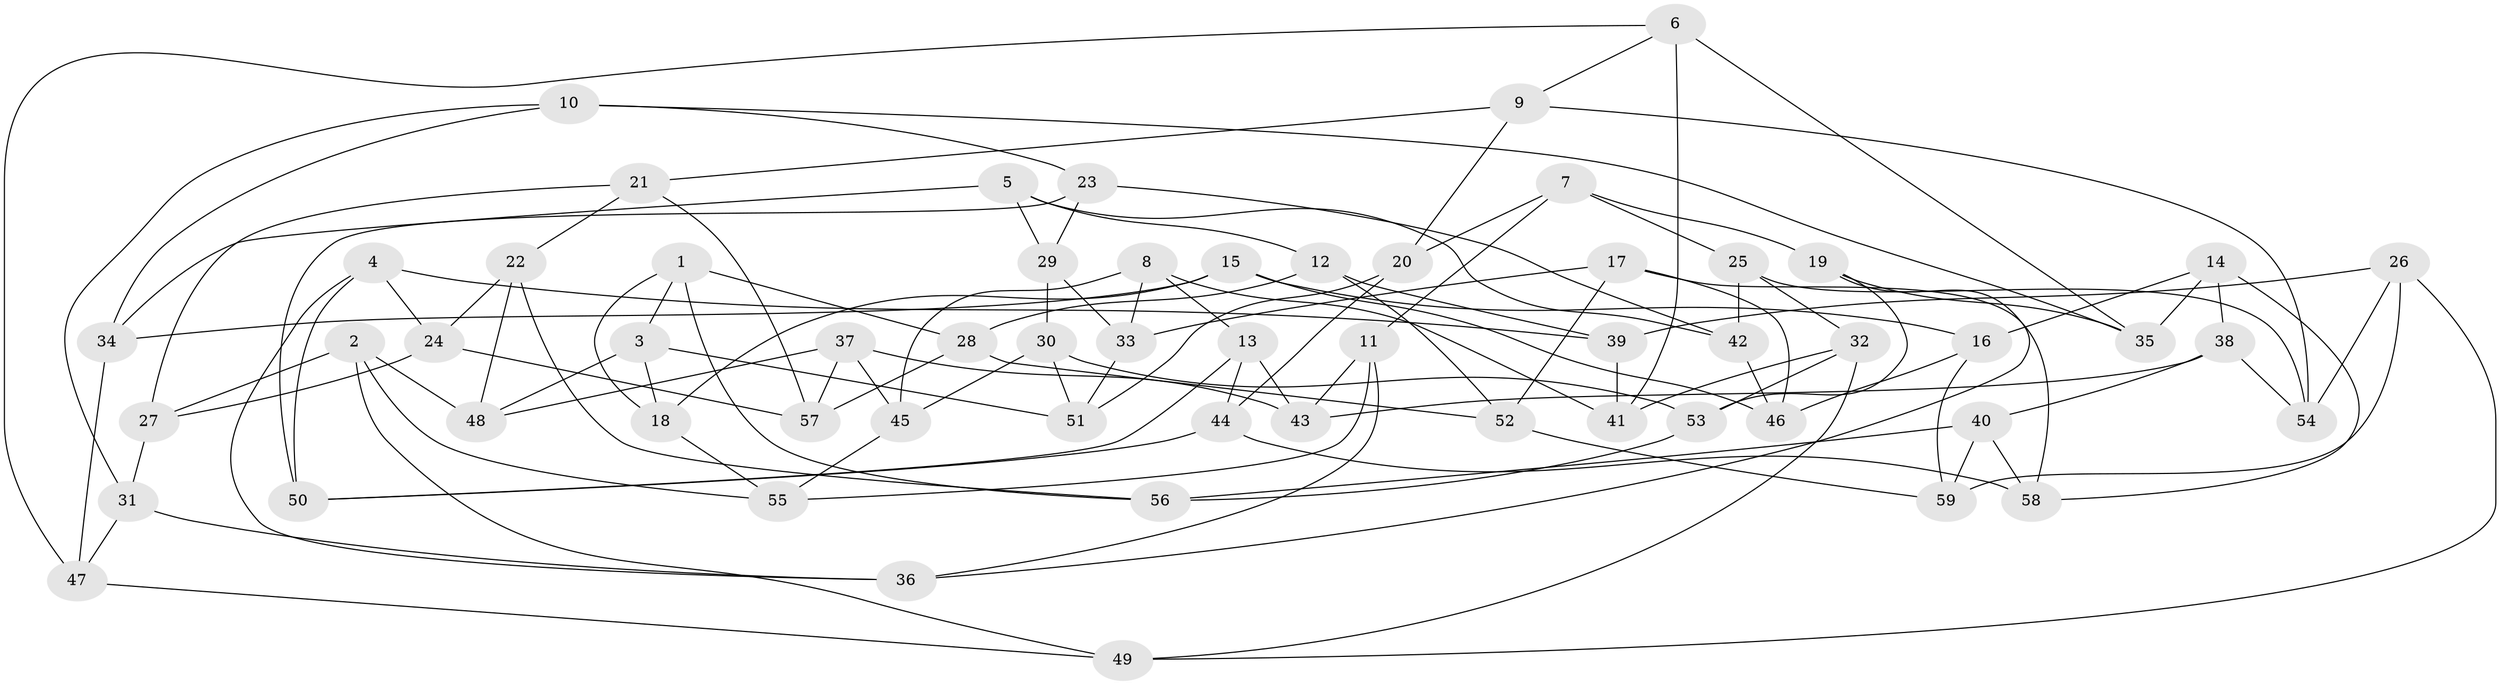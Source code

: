 // coarse degree distribution, {4: 0.21212121212121213, 6: 0.6060606060606061, 5: 0.18181818181818182}
// Generated by graph-tools (version 1.1) at 2025/24/03/03/25 07:24:27]
// undirected, 59 vertices, 118 edges
graph export_dot {
graph [start="1"]
  node [color=gray90,style=filled];
  1;
  2;
  3;
  4;
  5;
  6;
  7;
  8;
  9;
  10;
  11;
  12;
  13;
  14;
  15;
  16;
  17;
  18;
  19;
  20;
  21;
  22;
  23;
  24;
  25;
  26;
  27;
  28;
  29;
  30;
  31;
  32;
  33;
  34;
  35;
  36;
  37;
  38;
  39;
  40;
  41;
  42;
  43;
  44;
  45;
  46;
  47;
  48;
  49;
  50;
  51;
  52;
  53;
  54;
  55;
  56;
  57;
  58;
  59;
  1 -- 3;
  1 -- 56;
  1 -- 18;
  1 -- 28;
  2 -- 49;
  2 -- 55;
  2 -- 48;
  2 -- 27;
  3 -- 18;
  3 -- 48;
  3 -- 51;
  4 -- 36;
  4 -- 39;
  4 -- 50;
  4 -- 24;
  5 -- 34;
  5 -- 42;
  5 -- 12;
  5 -- 29;
  6 -- 9;
  6 -- 41;
  6 -- 47;
  6 -- 35;
  7 -- 20;
  7 -- 11;
  7 -- 25;
  7 -- 19;
  8 -- 41;
  8 -- 33;
  8 -- 45;
  8 -- 13;
  9 -- 21;
  9 -- 54;
  9 -- 20;
  10 -- 23;
  10 -- 34;
  10 -- 31;
  10 -- 35;
  11 -- 43;
  11 -- 36;
  11 -- 55;
  12 -- 28;
  12 -- 39;
  12 -- 52;
  13 -- 50;
  13 -- 44;
  13 -- 43;
  14 -- 16;
  14 -- 58;
  14 -- 38;
  14 -- 35;
  15 -- 16;
  15 -- 18;
  15 -- 34;
  15 -- 46;
  16 -- 46;
  16 -- 59;
  17 -- 58;
  17 -- 46;
  17 -- 52;
  17 -- 33;
  18 -- 55;
  19 -- 35;
  19 -- 36;
  19 -- 53;
  20 -- 51;
  20 -- 44;
  21 -- 22;
  21 -- 27;
  21 -- 57;
  22 -- 48;
  22 -- 24;
  22 -- 56;
  23 -- 50;
  23 -- 42;
  23 -- 29;
  24 -- 27;
  24 -- 57;
  25 -- 54;
  25 -- 32;
  25 -- 42;
  26 -- 59;
  26 -- 54;
  26 -- 39;
  26 -- 49;
  27 -- 31;
  28 -- 52;
  28 -- 57;
  29 -- 33;
  29 -- 30;
  30 -- 45;
  30 -- 51;
  30 -- 53;
  31 -- 47;
  31 -- 36;
  32 -- 49;
  32 -- 41;
  32 -- 53;
  33 -- 51;
  34 -- 47;
  37 -- 57;
  37 -- 43;
  37 -- 45;
  37 -- 48;
  38 -- 54;
  38 -- 43;
  38 -- 40;
  39 -- 41;
  40 -- 58;
  40 -- 59;
  40 -- 56;
  42 -- 46;
  44 -- 50;
  44 -- 58;
  45 -- 55;
  47 -- 49;
  52 -- 59;
  53 -- 56;
}
